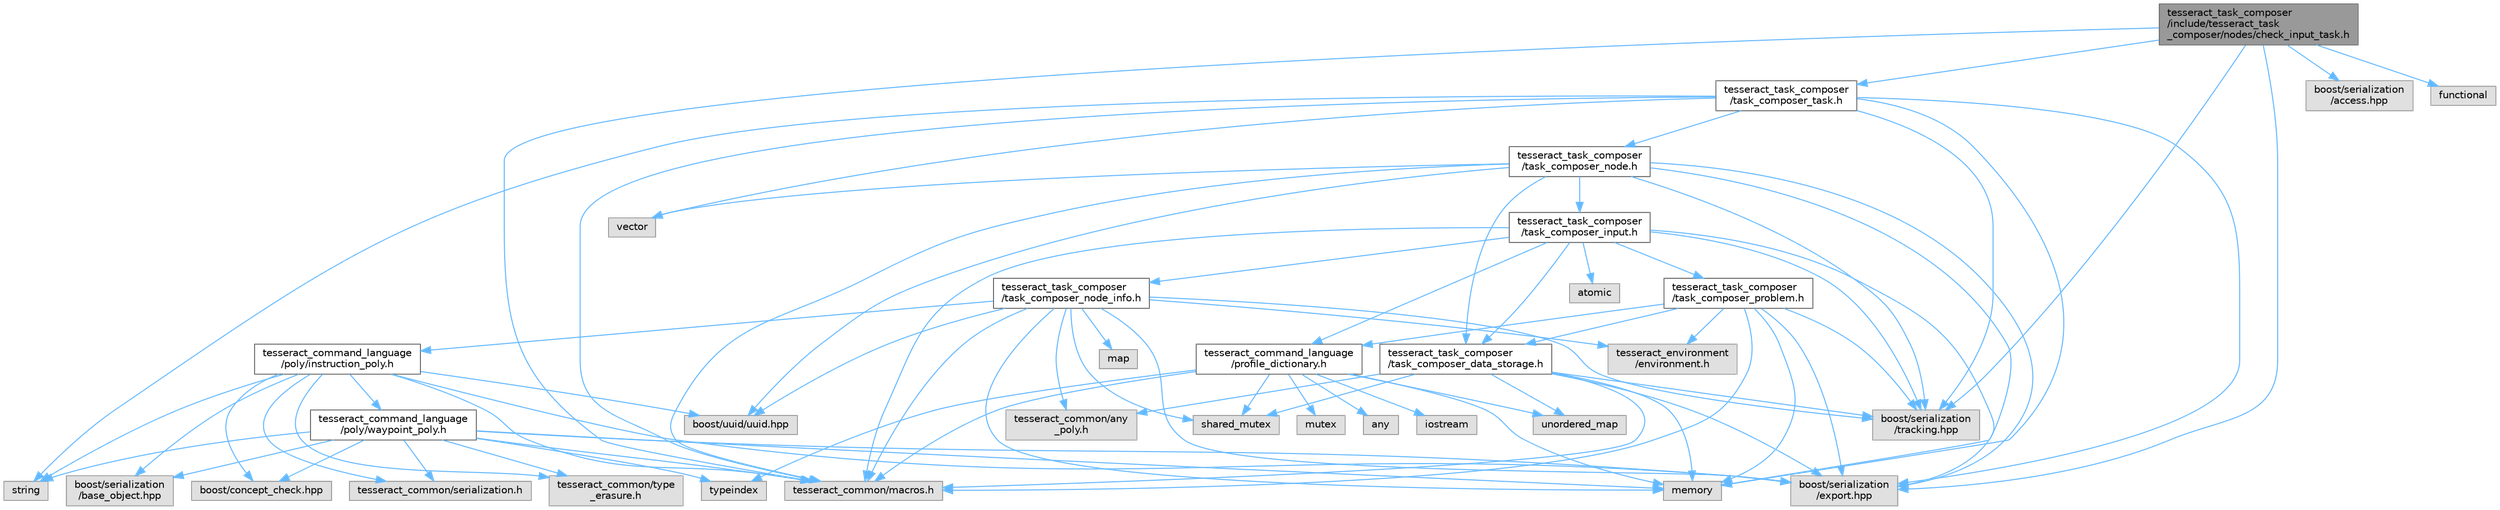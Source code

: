 digraph "tesseract_task_composer/include/tesseract_task_composer/nodes/check_input_task.h"
{
 // LATEX_PDF_SIZE
  bgcolor="transparent";
  edge [fontname=Helvetica,fontsize=10,labelfontname=Helvetica,labelfontsize=10];
  node [fontname=Helvetica,fontsize=10,shape=box,height=0.2,width=0.4];
  Node1 [label="tesseract_task_composer\l/include/tesseract_task\l_composer/nodes/check_input_task.h",height=0.2,width=0.4,color="gray40", fillcolor="grey60", style="filled", fontcolor="black",tooltip="Task for checking input data structure."];
  Node1 -> Node2 [color="steelblue1",style="solid"];
  Node2 [label="tesseract_common/macros.h",height=0.2,width=0.4,color="grey60", fillcolor="#E0E0E0", style="filled",tooltip=" "];
  Node1 -> Node3 [color="steelblue1",style="solid"];
  Node3 [label="boost/serialization\l/access.hpp",height=0.2,width=0.4,color="grey60", fillcolor="#E0E0E0", style="filled",tooltip=" "];
  Node1 -> Node4 [color="steelblue1",style="solid"];
  Node4 [label="functional",height=0.2,width=0.4,color="grey60", fillcolor="#E0E0E0", style="filled",tooltip=" "];
  Node1 -> Node5 [color="steelblue1",style="solid"];
  Node5 [label="tesseract_task_composer\l/task_composer_task.h",height=0.2,width=0.4,color="grey40", fillcolor="white", style="filled",URL="$da/d71/task__composer__task_8h.html",tooltip="A task in the pipeline."];
  Node5 -> Node2 [color="steelblue1",style="solid"];
  Node5 -> Node6 [color="steelblue1",style="solid"];
  Node6 [label="string",height=0.2,width=0.4,color="grey60", fillcolor="#E0E0E0", style="filled",tooltip=" "];
  Node5 -> Node7 [color="steelblue1",style="solid"];
  Node7 [label="vector",height=0.2,width=0.4,color="grey60", fillcolor="#E0E0E0", style="filled",tooltip=" "];
  Node5 -> Node8 [color="steelblue1",style="solid"];
  Node8 [label="memory",height=0.2,width=0.4,color="grey60", fillcolor="#E0E0E0", style="filled",tooltip=" "];
  Node5 -> Node9 [color="steelblue1",style="solid"];
  Node9 [label="tesseract_task_composer\l/task_composer_node.h",height=0.2,width=0.4,color="grey40", fillcolor="white", style="filled",URL="$da/dbe/task__composer__node_8h.html",tooltip="A node in the pipeline."];
  Node9 -> Node2 [color="steelblue1",style="solid"];
  Node9 -> Node8 [color="steelblue1",style="solid"];
  Node9 -> Node7 [color="steelblue1",style="solid"];
  Node9 -> Node10 [color="steelblue1",style="solid"];
  Node10 [label="boost/uuid/uuid.hpp",height=0.2,width=0.4,color="grey60", fillcolor="#E0E0E0", style="filled",tooltip=" "];
  Node9 -> Node11 [color="steelblue1",style="solid"];
  Node11 [label="tesseract_task_composer\l/task_composer_input.h",height=0.2,width=0.4,color="grey40", fillcolor="white", style="filled",URL="$db/ddf/task__composer__input_8h.html",tooltip="The input data structure to the pipeline."];
  Node11 -> Node2 [color="steelblue1",style="solid"];
  Node11 -> Node12 [color="steelblue1",style="solid"];
  Node12 [label="atomic",height=0.2,width=0.4,color="grey60", fillcolor="#E0E0E0", style="filled",tooltip=" "];
  Node11 -> Node13 [color="steelblue1",style="solid"];
  Node13 [label="tesseract_command_language\l/profile_dictionary.h",height=0.2,width=0.4,color="grey40", fillcolor="white", style="filled",URL="$dd/dd6/profile__dictionary_8h.html",tooltip="This is a profile dictionary for storing all profiles."];
  Node13 -> Node2 [color="steelblue1",style="solid"];
  Node13 -> Node14 [color="steelblue1",style="solid"];
  Node14 [label="any",height=0.2,width=0.4,color="grey60", fillcolor="#E0E0E0", style="filled",tooltip=" "];
  Node13 -> Node15 [color="steelblue1",style="solid"];
  Node15 [label="iostream",height=0.2,width=0.4,color="grey60", fillcolor="#E0E0E0", style="filled",tooltip=" "];
  Node13 -> Node16 [color="steelblue1",style="solid"];
  Node16 [label="typeindex",height=0.2,width=0.4,color="grey60", fillcolor="#E0E0E0", style="filled",tooltip=" "];
  Node13 -> Node17 [color="steelblue1",style="solid"];
  Node17 [label="unordered_map",height=0.2,width=0.4,color="grey60", fillcolor="#E0E0E0", style="filled",tooltip=" "];
  Node13 -> Node8 [color="steelblue1",style="solid"];
  Node13 -> Node18 [color="steelblue1",style="solid"];
  Node18 [label="mutex",height=0.2,width=0.4,color="grey60", fillcolor="#E0E0E0", style="filled",tooltip=" "];
  Node13 -> Node19 [color="steelblue1",style="solid"];
  Node19 [label="shared_mutex",height=0.2,width=0.4,color="grey60", fillcolor="#E0E0E0", style="filled",tooltip=" "];
  Node11 -> Node20 [color="steelblue1",style="solid"];
  Node20 [label="tesseract_task_composer\l/task_composer_data_storage.h",height=0.2,width=0.4,color="grey40", fillcolor="white", style="filled",URL="$dc/dc5/task__composer__data__storage_8h.html",tooltip="Data storage used when executing the pipeline."];
  Node20 -> Node2 [color="steelblue1",style="solid"];
  Node20 -> Node8 [color="steelblue1",style="solid"];
  Node20 -> Node17 [color="steelblue1",style="solid"];
  Node20 -> Node19 [color="steelblue1",style="solid"];
  Node20 -> Node21 [color="steelblue1",style="solid"];
  Node21 [label="tesseract_common/any\l_poly.h",height=0.2,width=0.4,color="grey60", fillcolor="#E0E0E0", style="filled",tooltip=" "];
  Node20 -> Node22 [color="steelblue1",style="solid"];
  Node22 [label="boost/serialization\l/export.hpp",height=0.2,width=0.4,color="grey60", fillcolor="#E0E0E0", style="filled",tooltip=" "];
  Node20 -> Node23 [color="steelblue1",style="solid"];
  Node23 [label="boost/serialization\l/tracking.hpp",height=0.2,width=0.4,color="grey60", fillcolor="#E0E0E0", style="filled",tooltip=" "];
  Node11 -> Node24 [color="steelblue1",style="solid"];
  Node24 [label="tesseract_task_composer\l/task_composer_node_info.h",height=0.2,width=0.4,color="grey40", fillcolor="white", style="filled",URL="$d7/d2c/task__composer__node__info_8h.html",tooltip="Task composer node info."];
  Node24 -> Node2 [color="steelblue1",style="solid"];
  Node24 -> Node8 [color="steelblue1",style="solid"];
  Node24 -> Node19 [color="steelblue1",style="solid"];
  Node24 -> Node25 [color="steelblue1",style="solid"];
  Node25 [label="map",height=0.2,width=0.4,color="grey60", fillcolor="#E0E0E0", style="filled",tooltip=" "];
  Node24 -> Node10 [color="steelblue1",style="solid"];
  Node24 -> Node26 [color="steelblue1",style="solid"];
  Node26 [label="tesseract_environment\l/environment.h",height=0.2,width=0.4,color="grey60", fillcolor="#E0E0E0", style="filled",tooltip=" "];
  Node24 -> Node27 [color="steelblue1",style="solid"];
  Node27 [label="tesseract_command_language\l/poly/instruction_poly.h",height=0.2,width=0.4,color="grey40", fillcolor="white", style="filled",URL="$d1/db1/instruction__poly_8h.html",tooltip=" "];
  Node27 -> Node2 [color="steelblue1",style="solid"];
  Node27 -> Node6 [color="steelblue1",style="solid"];
  Node27 -> Node28 [color="steelblue1",style="solid"];
  Node28 [label="boost/serialization\l/base_object.hpp",height=0.2,width=0.4,color="grey60", fillcolor="#E0E0E0", style="filled",tooltip=" "];
  Node27 -> Node22 [color="steelblue1",style="solid"];
  Node27 -> Node29 [color="steelblue1",style="solid"];
  Node29 [label="boost/concept_check.hpp",height=0.2,width=0.4,color="grey60", fillcolor="#E0E0E0", style="filled",tooltip=" "];
  Node27 -> Node10 [color="steelblue1",style="solid"];
  Node27 -> Node30 [color="steelblue1",style="solid"];
  Node30 [label="tesseract_command_language\l/poly/waypoint_poly.h",height=0.2,width=0.4,color="grey40", fillcolor="white", style="filled",URL="$d3/dc4/waypoint__poly_8h.html",tooltip=" "];
  Node30 -> Node2 [color="steelblue1",style="solid"];
  Node30 -> Node8 [color="steelblue1",style="solid"];
  Node30 -> Node6 [color="steelblue1",style="solid"];
  Node30 -> Node16 [color="steelblue1",style="solid"];
  Node30 -> Node28 [color="steelblue1",style="solid"];
  Node30 -> Node22 [color="steelblue1",style="solid"];
  Node30 -> Node29 [color="steelblue1",style="solid"];
  Node30 -> Node31 [color="steelblue1",style="solid"];
  Node31 [label="tesseract_common/serialization.h",height=0.2,width=0.4,color="grey60", fillcolor="#E0E0E0", style="filled",tooltip=" "];
  Node30 -> Node32 [color="steelblue1",style="solid"];
  Node32 [label="tesseract_common/type\l_erasure.h",height=0.2,width=0.4,color="grey60", fillcolor="#E0E0E0", style="filled",tooltip=" "];
  Node27 -> Node31 [color="steelblue1",style="solid"];
  Node27 -> Node32 [color="steelblue1",style="solid"];
  Node24 -> Node21 [color="steelblue1",style="solid"];
  Node24 -> Node22 [color="steelblue1",style="solid"];
  Node24 -> Node23 [color="steelblue1",style="solid"];
  Node11 -> Node33 [color="steelblue1",style="solid"];
  Node33 [label="tesseract_task_composer\l/task_composer_problem.h",height=0.2,width=0.4,color="grey40", fillcolor="white", style="filled",URL="$d7/d6d/task__composer__problem_8h.html",tooltip="A task composer server problem."];
  Node33 -> Node2 [color="steelblue1",style="solid"];
  Node33 -> Node8 [color="steelblue1",style="solid"];
  Node33 -> Node26 [color="steelblue1",style="solid"];
  Node33 -> Node13 [color="steelblue1",style="solid"];
  Node33 -> Node20 [color="steelblue1",style="solid"];
  Node33 -> Node22 [color="steelblue1",style="solid"];
  Node33 -> Node23 [color="steelblue1",style="solid"];
  Node11 -> Node22 [color="steelblue1",style="solid"];
  Node11 -> Node23 [color="steelblue1",style="solid"];
  Node9 -> Node20 [color="steelblue1",style="solid"];
  Node9 -> Node22 [color="steelblue1",style="solid"];
  Node9 -> Node23 [color="steelblue1",style="solid"];
  Node5 -> Node22 [color="steelblue1",style="solid"];
  Node5 -> Node23 [color="steelblue1",style="solid"];
  Node1 -> Node22 [color="steelblue1",style="solid"];
  Node1 -> Node23 [color="steelblue1",style="solid"];
}
